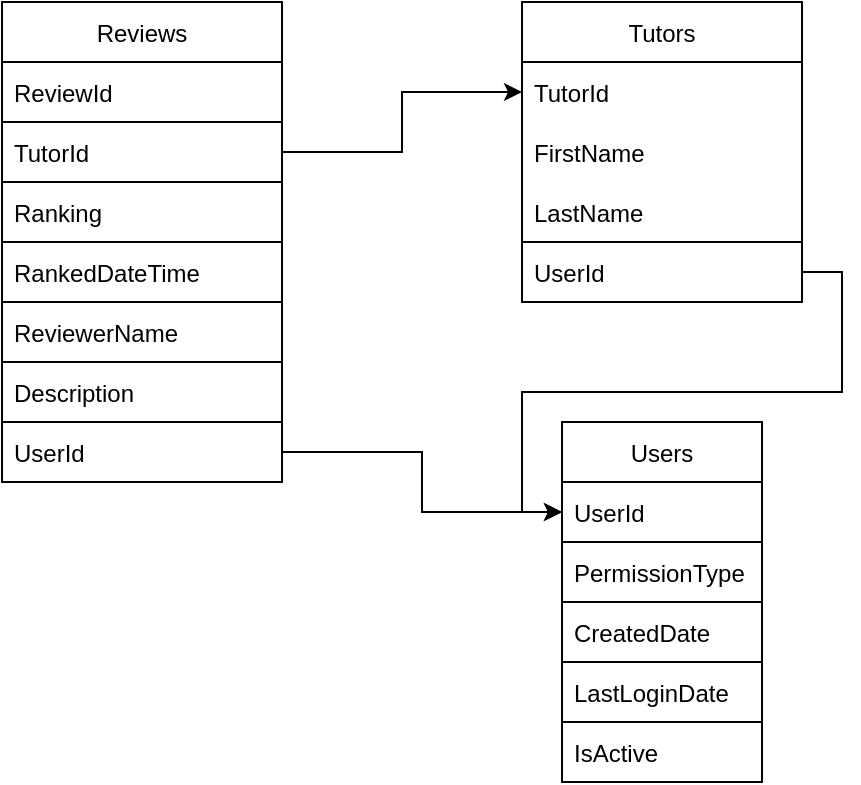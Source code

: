 <mxfile version="20.0.4" type="github">
  <diagram id="6_YGwdqM3VS4p5M6uRab" name="Page-1">
    <mxGraphModel dx="1422" dy="762" grid="1" gridSize="10" guides="1" tooltips="1" connect="1" arrows="1" fold="1" page="1" pageScale="1" pageWidth="850" pageHeight="1100" math="0" shadow="0">
      <root>
        <mxCell id="0" />
        <mxCell id="1" parent="0" />
        <mxCell id="nsvMFcYfqRVPoaCskRs0-2" value="Tutors" style="swimlane;fontStyle=0;childLayout=stackLayout;horizontal=1;startSize=30;horizontalStack=0;resizeParent=1;resizeParentMax=0;resizeLast=0;collapsible=1;marginBottom=0;" vertex="1" parent="1">
          <mxGeometry x="470" y="80" width="140" height="120" as="geometry" />
        </mxCell>
        <mxCell id="nsvMFcYfqRVPoaCskRs0-3" value="TutorId" style="text;strokeColor=none;fillColor=none;align=left;verticalAlign=middle;spacingLeft=4;spacingRight=4;overflow=hidden;points=[[0,0.5],[1,0.5]];portConstraint=eastwest;rotatable=0;" vertex="1" parent="nsvMFcYfqRVPoaCskRs0-2">
          <mxGeometry y="30" width="140" height="30" as="geometry" />
        </mxCell>
        <mxCell id="nsvMFcYfqRVPoaCskRs0-4" value="FirstName" style="text;strokeColor=none;fillColor=none;align=left;verticalAlign=middle;spacingLeft=4;spacingRight=4;overflow=hidden;points=[[0,0.5],[1,0.5]];portConstraint=eastwest;rotatable=0;" vertex="1" parent="nsvMFcYfqRVPoaCskRs0-2">
          <mxGeometry y="60" width="140" height="30" as="geometry" />
        </mxCell>
        <mxCell id="nsvMFcYfqRVPoaCskRs0-5" value="LastName" style="text;strokeColor=none;fillColor=none;align=left;verticalAlign=middle;spacingLeft=4;spacingRight=4;overflow=hidden;points=[[0,0.5],[1,0.5]];portConstraint=eastwest;rotatable=0;" vertex="1" parent="nsvMFcYfqRVPoaCskRs0-2">
          <mxGeometry y="90" width="140" height="30" as="geometry" />
        </mxCell>
        <mxCell id="nsvMFcYfqRVPoaCskRs0-6" value="Users" style="swimlane;fontStyle=0;childLayout=stackLayout;horizontal=1;startSize=30;horizontalStack=0;resizeParent=1;resizeParentMax=0;resizeLast=0;collapsible=1;marginBottom=0;swimlaneLine=1;" vertex="1" parent="1">
          <mxGeometry x="490" y="290" width="100" height="120" as="geometry" />
        </mxCell>
        <mxCell id="nsvMFcYfqRVPoaCskRs0-7" value="UserId" style="text;strokeColor=none;fillColor=none;align=left;verticalAlign=middle;spacingLeft=4;spacingRight=4;overflow=hidden;points=[[0,0.5],[1,0.5]];portConstraint=eastwest;rotatable=0;" vertex="1" parent="nsvMFcYfqRVPoaCskRs0-6">
          <mxGeometry y="30" width="100" height="30" as="geometry" />
        </mxCell>
        <mxCell id="nsvMFcYfqRVPoaCskRs0-8" value="PermissionType" style="text;strokeColor=default;fillColor=none;align=left;verticalAlign=middle;spacingLeft=4;spacingRight=4;overflow=hidden;points=[[0,0.5],[1,0.5]];portConstraint=eastwest;rotatable=0;" vertex="1" parent="nsvMFcYfqRVPoaCskRs0-6">
          <mxGeometry y="60" width="100" height="30" as="geometry" />
        </mxCell>
        <mxCell id="nsvMFcYfqRVPoaCskRs0-9" value="CreatedDate" style="text;strokeColor=default;fillColor=none;align=left;verticalAlign=middle;spacingLeft=4;spacingRight=4;overflow=hidden;points=[[0,0.5],[1,0.5]];portConstraint=eastwest;rotatable=0;" vertex="1" parent="nsvMFcYfqRVPoaCskRs0-6">
          <mxGeometry y="90" width="100" height="30" as="geometry" />
        </mxCell>
        <mxCell id="nsvMFcYfqRVPoaCskRs0-10" value="Reviews" style="swimlane;fontStyle=0;childLayout=stackLayout;horizontal=1;startSize=30;horizontalStack=0;resizeParent=1;resizeParentMax=0;resizeLast=0;collapsible=1;marginBottom=0;" vertex="1" parent="1">
          <mxGeometry x="210" y="80" width="140" height="120" as="geometry" />
        </mxCell>
        <mxCell id="nsvMFcYfqRVPoaCskRs0-11" value="ReviewId" style="text;strokeColor=none;fillColor=none;align=left;verticalAlign=middle;spacingLeft=4;spacingRight=4;overflow=hidden;points=[[0,0.5],[1,0.5]];portConstraint=eastwest;rotatable=0;" vertex="1" parent="nsvMFcYfqRVPoaCskRs0-10">
          <mxGeometry y="30" width="140" height="30" as="geometry" />
        </mxCell>
        <mxCell id="nsvMFcYfqRVPoaCskRs0-12" value="TutorId" style="text;strokeColor=default;fillColor=none;align=left;verticalAlign=middle;spacingLeft=4;spacingRight=4;overflow=hidden;points=[[0,0.5],[1,0.5]];portConstraint=eastwest;rotatable=0;" vertex="1" parent="nsvMFcYfqRVPoaCskRs0-10">
          <mxGeometry y="60" width="140" height="30" as="geometry" />
        </mxCell>
        <mxCell id="nsvMFcYfqRVPoaCskRs0-13" value="Ranking" style="text;strokeColor=none;fillColor=none;align=left;verticalAlign=middle;spacingLeft=4;spacingRight=4;overflow=hidden;points=[[0,0.5],[1,0.5]];portConstraint=eastwest;rotatable=0;" vertex="1" parent="nsvMFcYfqRVPoaCskRs0-10">
          <mxGeometry y="90" width="140" height="30" as="geometry" />
        </mxCell>
        <mxCell id="nsvMFcYfqRVPoaCskRs0-27" value="LastLoginDate" style="text;strokeColor=default;fillColor=none;align=left;verticalAlign=middle;spacingLeft=4;spacingRight=4;overflow=hidden;points=[[0,0.5],[1,0.5]];portConstraint=eastwest;rotatable=0;rounded=0;" vertex="1" parent="1">
          <mxGeometry x="490" y="410" width="100" height="30" as="geometry" />
        </mxCell>
        <mxCell id="nsvMFcYfqRVPoaCskRs0-28" value="IsActive" style="text;strokeColor=default;fillColor=none;align=left;verticalAlign=middle;spacingLeft=4;spacingRight=4;overflow=hidden;points=[[0,0.5],[1,0.5]];portConstraint=eastwest;rotatable=0;" vertex="1" parent="1">
          <mxGeometry x="490" y="440" width="100" height="30" as="geometry" />
        </mxCell>
        <mxCell id="nsvMFcYfqRVPoaCskRs0-30" style="edgeStyle=orthogonalEdgeStyle;rounded=0;orthogonalLoop=1;jettySize=auto;html=1;exitX=1;exitY=0.5;exitDx=0;exitDy=0;entryX=0;entryY=0.5;entryDx=0;entryDy=0;" edge="1" parent="1" source="nsvMFcYfqRVPoaCskRs0-29" target="nsvMFcYfqRVPoaCskRs0-7">
          <mxGeometry relative="1" as="geometry" />
        </mxCell>
        <mxCell id="nsvMFcYfqRVPoaCskRs0-29" value="UserId" style="text;strokeColor=default;fillColor=none;align=left;verticalAlign=middle;spacingLeft=4;spacingRight=4;overflow=hidden;points=[[0,0.5],[1,0.5]];portConstraint=eastwest;rotatable=0;" vertex="1" parent="1">
          <mxGeometry x="470" y="200" width="140" height="30" as="geometry" />
        </mxCell>
        <mxCell id="nsvMFcYfqRVPoaCskRs0-33" style="edgeStyle=orthogonalEdgeStyle;rounded=0;orthogonalLoop=1;jettySize=auto;html=1;exitX=1;exitY=0.5;exitDx=0;exitDy=0;entryX=0;entryY=0.5;entryDx=0;entryDy=0;" edge="1" parent="1" source="nsvMFcYfqRVPoaCskRs0-12" target="nsvMFcYfqRVPoaCskRs0-3">
          <mxGeometry relative="1" as="geometry" />
        </mxCell>
        <mxCell id="nsvMFcYfqRVPoaCskRs0-34" value="RankedDateTime" style="text;strokeColor=default;fillColor=none;align=left;verticalAlign=middle;spacingLeft=4;spacingRight=4;overflow=hidden;points=[[0,0.5],[1,0.5]];portConstraint=eastwest;rotatable=0;" vertex="1" parent="1">
          <mxGeometry x="210" y="200" width="140" height="30" as="geometry" />
        </mxCell>
        <mxCell id="nsvMFcYfqRVPoaCskRs0-35" value="ReviewerName" style="text;strokeColor=default;fillColor=none;align=left;verticalAlign=middle;spacingLeft=4;spacingRight=4;overflow=hidden;points=[[0,0.5],[1,0.5]];portConstraint=eastwest;rotatable=0;" vertex="1" parent="1">
          <mxGeometry x="210" y="230" width="140" height="30" as="geometry" />
        </mxCell>
        <mxCell id="nsvMFcYfqRVPoaCskRs0-36" value="Description" style="text;strokeColor=default;fillColor=none;align=left;verticalAlign=middle;spacingLeft=4;spacingRight=4;overflow=hidden;points=[[0,0.5],[1,0.5]];portConstraint=eastwest;rotatable=0;" vertex="1" parent="1">
          <mxGeometry x="210" y="260" width="140" height="30" as="geometry" />
        </mxCell>
        <mxCell id="nsvMFcYfqRVPoaCskRs0-38" style="edgeStyle=orthogonalEdgeStyle;rounded=0;orthogonalLoop=1;jettySize=auto;html=1;exitX=1;exitY=0.5;exitDx=0;exitDy=0;entryX=0;entryY=0.5;entryDx=0;entryDy=0;" edge="1" parent="1" source="nsvMFcYfqRVPoaCskRs0-37" target="nsvMFcYfqRVPoaCskRs0-7">
          <mxGeometry relative="1" as="geometry" />
        </mxCell>
        <mxCell id="nsvMFcYfqRVPoaCskRs0-37" value="UserId" style="text;strokeColor=default;fillColor=none;align=left;verticalAlign=middle;spacingLeft=4;spacingRight=4;overflow=hidden;points=[[0,0.5],[1,0.5]];portConstraint=eastwest;rotatable=0;" vertex="1" parent="1">
          <mxGeometry x="210" y="290" width="140" height="30" as="geometry" />
        </mxCell>
      </root>
    </mxGraphModel>
  </diagram>
</mxfile>
